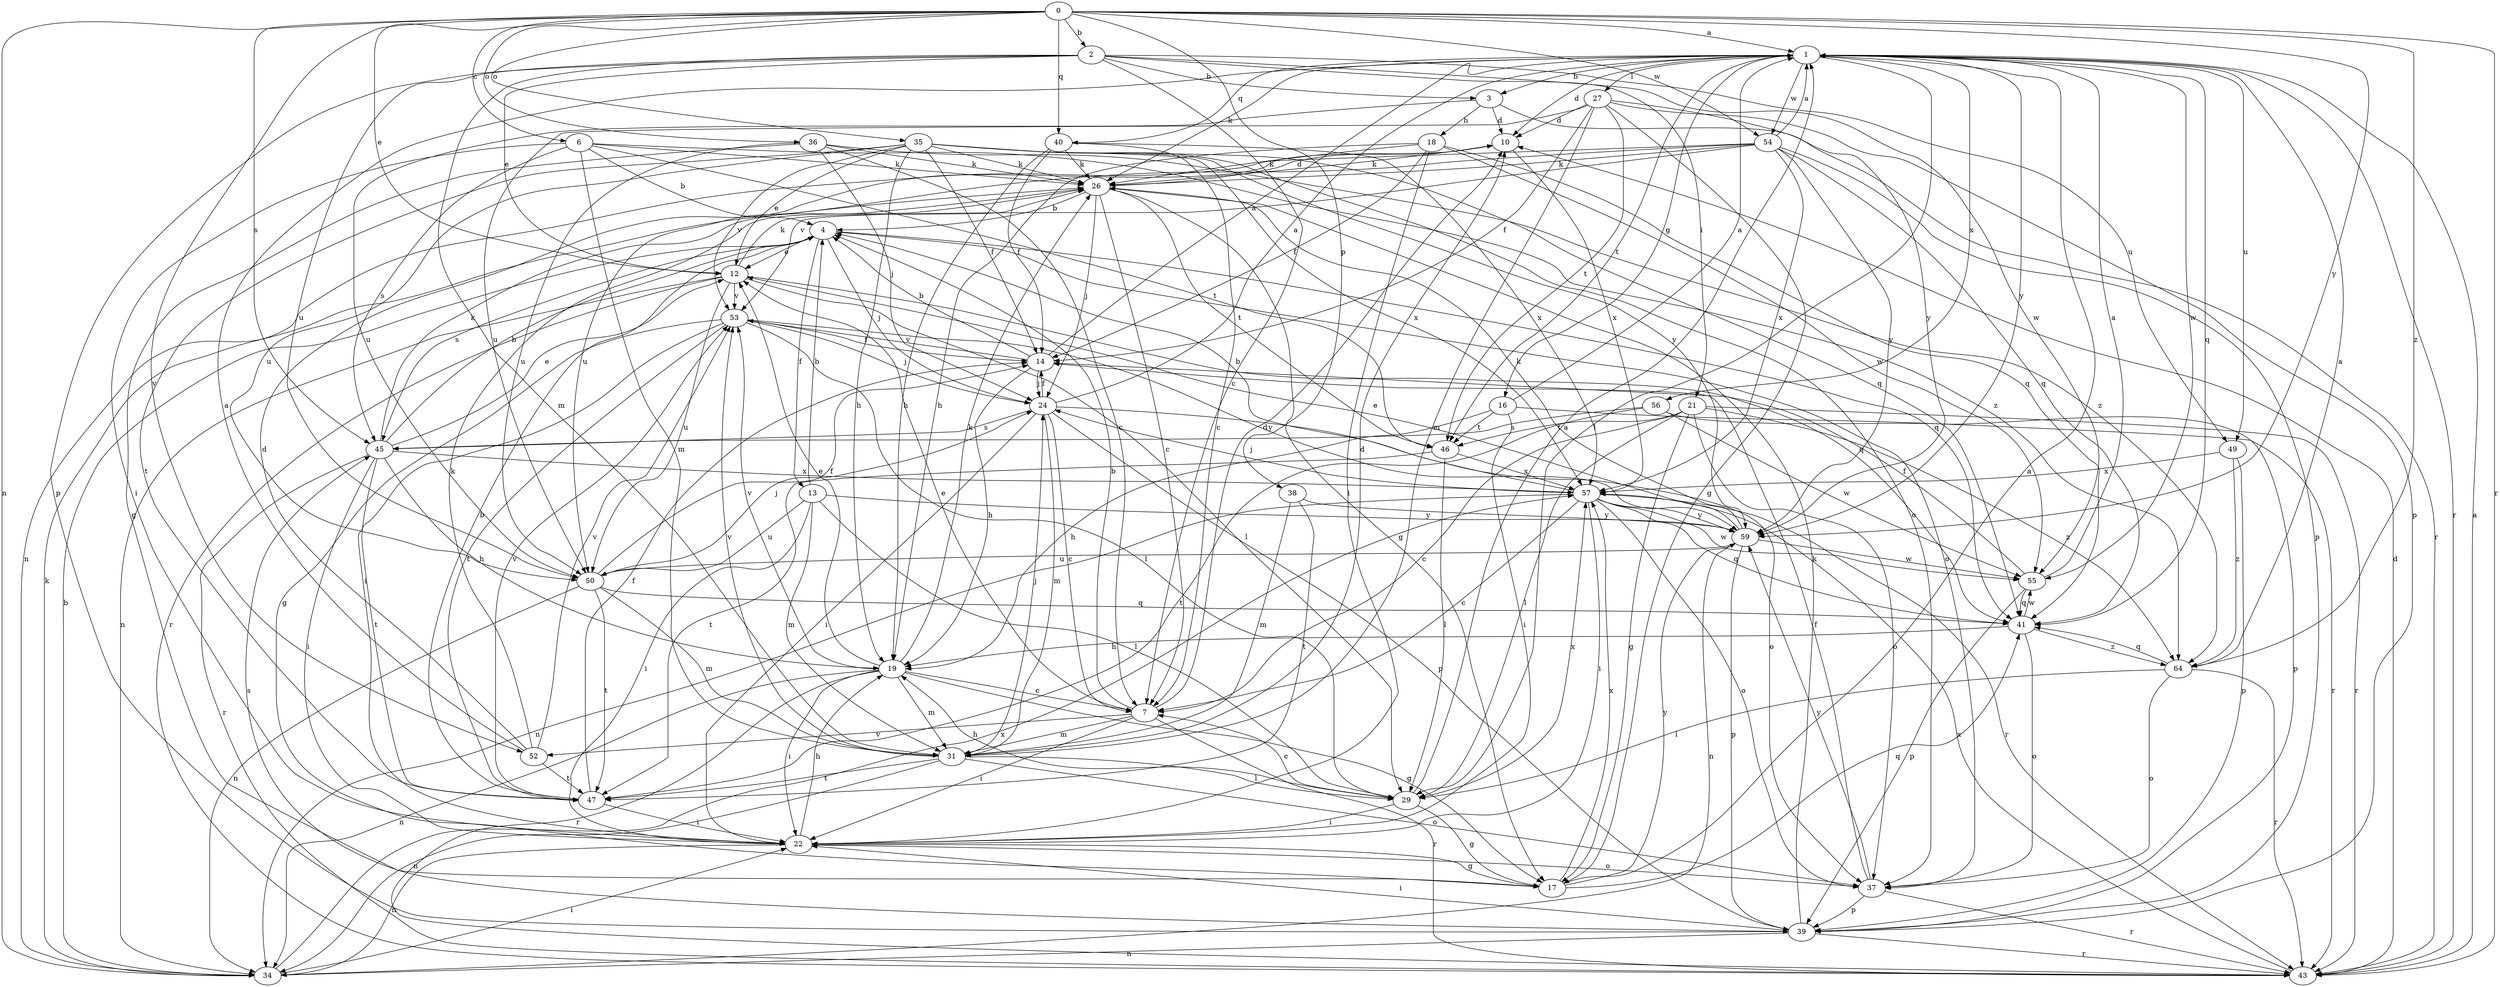strict digraph  {
0;
1;
2;
3;
4;
6;
7;
10;
12;
13;
14;
16;
17;
18;
19;
21;
22;
24;
26;
27;
29;
31;
34;
35;
36;
37;
38;
39;
40;
41;
43;
45;
46;
47;
49;
50;
52;
53;
54;
55;
56;
57;
59;
64;
0 -> 1  [label=a];
0 -> 2  [label=b];
0 -> 6  [label=c];
0 -> 12  [label=e];
0 -> 34  [label=n];
0 -> 35  [label=o];
0 -> 36  [label=o];
0 -> 38  [label=p];
0 -> 40  [label=q];
0 -> 43  [label=r];
0 -> 45  [label=s];
0 -> 52  [label=v];
0 -> 54  [label=w];
0 -> 59  [label=y];
0 -> 64  [label=z];
1 -> 3  [label=b];
1 -> 10  [label=d];
1 -> 16  [label=g];
1 -> 26  [label=k];
1 -> 27  [label=l];
1 -> 29  [label=l];
1 -> 40  [label=q];
1 -> 41  [label=q];
1 -> 43  [label=r];
1 -> 46  [label=t];
1 -> 49  [label=u];
1 -> 54  [label=w];
1 -> 55  [label=w];
1 -> 56  [label=x];
1 -> 59  [label=y];
2 -> 3  [label=b];
2 -> 7  [label=c];
2 -> 12  [label=e];
2 -> 21  [label=i];
2 -> 31  [label=m];
2 -> 39  [label=p];
2 -> 49  [label=u];
2 -> 50  [label=u];
2 -> 55  [label=w];
3 -> 10  [label=d];
3 -> 18  [label=h];
3 -> 43  [label=r];
3 -> 50  [label=u];
4 -> 12  [label=e];
4 -> 13  [label=f];
4 -> 24  [label=j];
4 -> 37  [label=o];
4 -> 41  [label=q];
4 -> 45  [label=s];
6 -> 4  [label=b];
6 -> 22  [label=i];
6 -> 26  [label=k];
6 -> 31  [label=m];
6 -> 45  [label=s];
6 -> 46  [label=t];
6 -> 64  [label=z];
7 -> 4  [label=b];
7 -> 10  [label=d];
7 -> 12  [label=e];
7 -> 22  [label=i];
7 -> 31  [label=m];
7 -> 43  [label=r];
7 -> 52  [label=v];
10 -> 26  [label=k];
10 -> 57  [label=x];
12 -> 26  [label=k];
12 -> 29  [label=l];
12 -> 34  [label=n];
12 -> 41  [label=q];
12 -> 43  [label=r];
12 -> 50  [label=u];
12 -> 53  [label=v];
13 -> 4  [label=b];
13 -> 22  [label=i];
13 -> 29  [label=l];
13 -> 31  [label=m];
13 -> 50  [label=u];
13 -> 59  [label=y];
14 -> 1  [label=a];
14 -> 4  [label=b];
14 -> 19  [label=h];
14 -> 24  [label=j];
14 -> 53  [label=v];
16 -> 1  [label=a];
16 -> 19  [label=h];
16 -> 22  [label=i];
16 -> 43  [label=r];
16 -> 46  [label=t];
17 -> 1  [label=a];
17 -> 41  [label=q];
17 -> 57  [label=x];
17 -> 59  [label=y];
18 -> 14  [label=f];
18 -> 19  [label=h];
18 -> 22  [label=i];
18 -> 26  [label=k];
18 -> 41  [label=q];
18 -> 55  [label=w];
19 -> 7  [label=c];
19 -> 12  [label=e];
19 -> 17  [label=g];
19 -> 22  [label=i];
19 -> 26  [label=k];
19 -> 31  [label=m];
19 -> 34  [label=n];
19 -> 43  [label=r];
19 -> 53  [label=v];
21 -> 7  [label=c];
21 -> 17  [label=g];
21 -> 29  [label=l];
21 -> 37  [label=o];
21 -> 43  [label=r];
21 -> 46  [label=t];
21 -> 64  [label=z];
22 -> 17  [label=g];
22 -> 19  [label=h];
22 -> 34  [label=n];
22 -> 37  [label=o];
24 -> 1  [label=a];
24 -> 7  [label=c];
24 -> 14  [label=f];
24 -> 22  [label=i];
24 -> 31  [label=m];
24 -> 37  [label=o];
24 -> 39  [label=p];
24 -> 45  [label=s];
26 -> 4  [label=b];
26 -> 7  [label=c];
26 -> 10  [label=d];
26 -> 17  [label=g];
26 -> 24  [label=j];
26 -> 46  [label=t];
27 -> 10  [label=d];
27 -> 14  [label=f];
27 -> 17  [label=g];
27 -> 31  [label=m];
27 -> 39  [label=p];
27 -> 46  [label=t];
27 -> 50  [label=u];
27 -> 59  [label=y];
29 -> 1  [label=a];
29 -> 7  [label=c];
29 -> 17  [label=g];
29 -> 19  [label=h];
29 -> 22  [label=i];
29 -> 57  [label=x];
31 -> 10  [label=d];
31 -> 24  [label=j];
31 -> 29  [label=l];
31 -> 34  [label=n];
31 -> 37  [label=o];
31 -> 47  [label=t];
31 -> 53  [label=v];
34 -> 4  [label=b];
34 -> 22  [label=i];
34 -> 26  [label=k];
34 -> 57  [label=x];
35 -> 12  [label=e];
35 -> 14  [label=f];
35 -> 19  [label=h];
35 -> 26  [label=k];
35 -> 37  [label=o];
35 -> 41  [label=q];
35 -> 47  [label=t];
35 -> 50  [label=u];
35 -> 53  [label=v];
35 -> 57  [label=x];
35 -> 59  [label=y];
36 -> 7  [label=c];
36 -> 17  [label=g];
36 -> 24  [label=j];
36 -> 26  [label=k];
36 -> 50  [label=u];
36 -> 64  [label=z];
37 -> 14  [label=f];
37 -> 39  [label=p];
37 -> 43  [label=r];
37 -> 59  [label=y];
38 -> 31  [label=m];
38 -> 47  [label=t];
38 -> 59  [label=y];
39 -> 22  [label=i];
39 -> 26  [label=k];
39 -> 34  [label=n];
39 -> 43  [label=r];
39 -> 45  [label=s];
40 -> 7  [label=c];
40 -> 14  [label=f];
40 -> 19  [label=h];
40 -> 26  [label=k];
40 -> 57  [label=x];
41 -> 19  [label=h];
41 -> 37  [label=o];
41 -> 55  [label=w];
41 -> 64  [label=z];
43 -> 1  [label=a];
43 -> 10  [label=d];
43 -> 57  [label=x];
45 -> 4  [label=b];
45 -> 12  [label=e];
45 -> 19  [label=h];
45 -> 22  [label=i];
45 -> 26  [label=k];
45 -> 43  [label=r];
45 -> 47  [label=t];
45 -> 57  [label=x];
46 -> 29  [label=l];
46 -> 47  [label=t];
46 -> 57  [label=x];
47 -> 4  [label=b];
47 -> 14  [label=f];
47 -> 22  [label=i];
47 -> 53  [label=v];
49 -> 39  [label=p];
49 -> 57  [label=x];
49 -> 64  [label=z];
50 -> 14  [label=f];
50 -> 24  [label=j];
50 -> 31  [label=m];
50 -> 34  [label=n];
50 -> 41  [label=q];
50 -> 47  [label=t];
52 -> 1  [label=a];
52 -> 10  [label=d];
52 -> 26  [label=k];
52 -> 47  [label=t];
52 -> 53  [label=v];
53 -> 14  [label=f];
53 -> 17  [label=g];
53 -> 22  [label=i];
53 -> 24  [label=j];
53 -> 29  [label=l];
53 -> 47  [label=t];
53 -> 59  [label=y];
54 -> 1  [label=a];
54 -> 26  [label=k];
54 -> 34  [label=n];
54 -> 39  [label=p];
54 -> 41  [label=q];
54 -> 50  [label=u];
54 -> 53  [label=v];
54 -> 57  [label=x];
54 -> 59  [label=y];
55 -> 1  [label=a];
55 -> 14  [label=f];
55 -> 39  [label=p];
55 -> 41  [label=q];
56 -> 39  [label=p];
56 -> 45  [label=s];
56 -> 47  [label=t];
56 -> 55  [label=w];
57 -> 4  [label=b];
57 -> 7  [label=c];
57 -> 22  [label=i];
57 -> 24  [label=j];
57 -> 34  [label=n];
57 -> 37  [label=o];
57 -> 41  [label=q];
57 -> 43  [label=r];
57 -> 55  [label=w];
57 -> 59  [label=y];
59 -> 12  [label=e];
59 -> 26  [label=k];
59 -> 34  [label=n];
59 -> 39  [label=p];
59 -> 50  [label=u];
59 -> 55  [label=w];
64 -> 1  [label=a];
64 -> 29  [label=l];
64 -> 37  [label=o];
64 -> 41  [label=q];
64 -> 43  [label=r];
}
